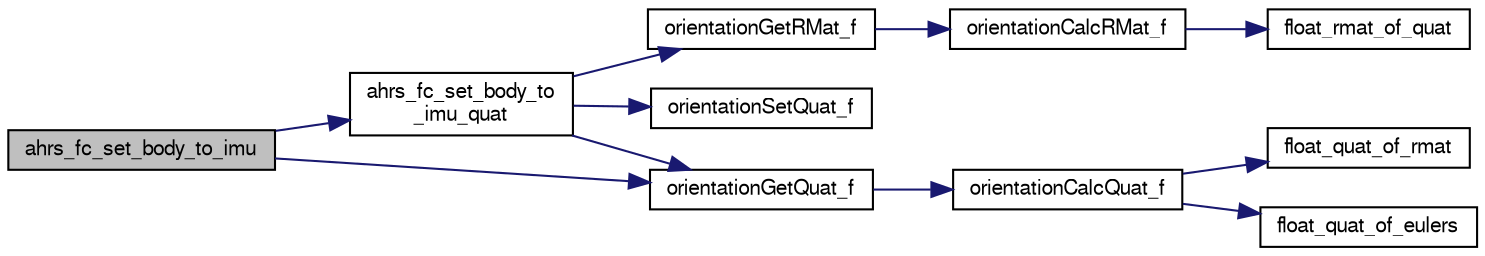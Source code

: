 digraph "ahrs_fc_set_body_to_imu"
{
  edge [fontname="FreeSans",fontsize="10",labelfontname="FreeSans",labelfontsize="10"];
  node [fontname="FreeSans",fontsize="10",shape=record];
  rankdir="LR";
  Node1 [label="ahrs_fc_set_body_to_imu",height=0.2,width=0.4,color="black", fillcolor="grey75", style="filled", fontcolor="black"];
  Node1 -> Node2 [color="midnightblue",fontsize="10",style="solid",fontname="FreeSans"];
  Node2 [label="ahrs_fc_set_body_to\l_imu_quat",height=0.2,width=0.4,color="black", fillcolor="white", style="filled",URL="$ahrs__float__cmpl_8c.html#af7031b11bbdd78128a0f654b1e95aeec"];
  Node2 -> Node3 [color="midnightblue",fontsize="10",style="solid",fontname="FreeSans"];
  Node3 [label="orientationSetQuat_f",height=0.2,width=0.4,color="black", fillcolor="white", style="filled",URL="$group__math__orientation__representation.html#ga35d21d17eb2d2ef8352f0aceb8ad7001",tooltip="Set vehicle body attitude from quaternion (float). "];
  Node2 -> Node4 [color="midnightblue",fontsize="10",style="solid",fontname="FreeSans"];
  Node4 [label="orientationGetQuat_f",height=0.2,width=0.4,color="black", fillcolor="white", style="filled",URL="$group__math__orientation__representation.html#ga4bc38966bac43e1f55b2f042d8f2e411",tooltip="Get vehicle body attitude quaternion (float). "];
  Node4 -> Node5 [color="midnightblue",fontsize="10",style="solid",fontname="FreeSans"];
  Node5 [label="orientationCalcQuat_f",height=0.2,width=0.4,color="black", fillcolor="white", style="filled",URL="$group__math__orientation__representation.html#ga33edf7d5bd278bed617fb5aa88559dc2"];
  Node5 -> Node6 [color="midnightblue",fontsize="10",style="solid",fontname="FreeSans"];
  Node6 [label="float_quat_of_rmat",height=0.2,width=0.4,color="black", fillcolor="white", style="filled",URL="$group__math__algebra__float.html#ga29a7db3c967cea290d25b28b4d17f01f",tooltip="Quaternion from rotation matrix. "];
  Node5 -> Node7 [color="midnightblue",fontsize="10",style="solid",fontname="FreeSans"];
  Node7 [label="float_quat_of_eulers",height=0.2,width=0.4,color="black", fillcolor="white", style="filled",URL="$group__math__algebra__float.html#ga99c8f1ff70a5b638cf87ea816f1756a2",tooltip="quat of euler roation &#39;ZYX&#39; "];
  Node2 -> Node8 [color="midnightblue",fontsize="10",style="solid",fontname="FreeSans"];
  Node8 [label="orientationGetRMat_f",height=0.2,width=0.4,color="black", fillcolor="white", style="filled",URL="$group__math__orientation__representation.html#gadad1660d6ec48c67423b76622ce80b51",tooltip="Get vehicle body attitude rotation matrix (float). "];
  Node8 -> Node9 [color="midnightblue",fontsize="10",style="solid",fontname="FreeSans"];
  Node9 [label="orientationCalcRMat_f",height=0.2,width=0.4,color="black", fillcolor="white", style="filled",URL="$group__math__orientation__representation.html#ga3394d93b976378bb5c9ddea8d7960eeb"];
  Node9 -> Node10 [color="midnightblue",fontsize="10",style="solid",fontname="FreeSans"];
  Node10 [label="float_rmat_of_quat",height=0.2,width=0.4,color="black", fillcolor="white", style="filled",URL="$group__math__algebra__float.html#ga4f32e245bb37ef9fdf43872080f63fbc"];
  Node1 -> Node4 [color="midnightblue",fontsize="10",style="solid",fontname="FreeSans"];
}
